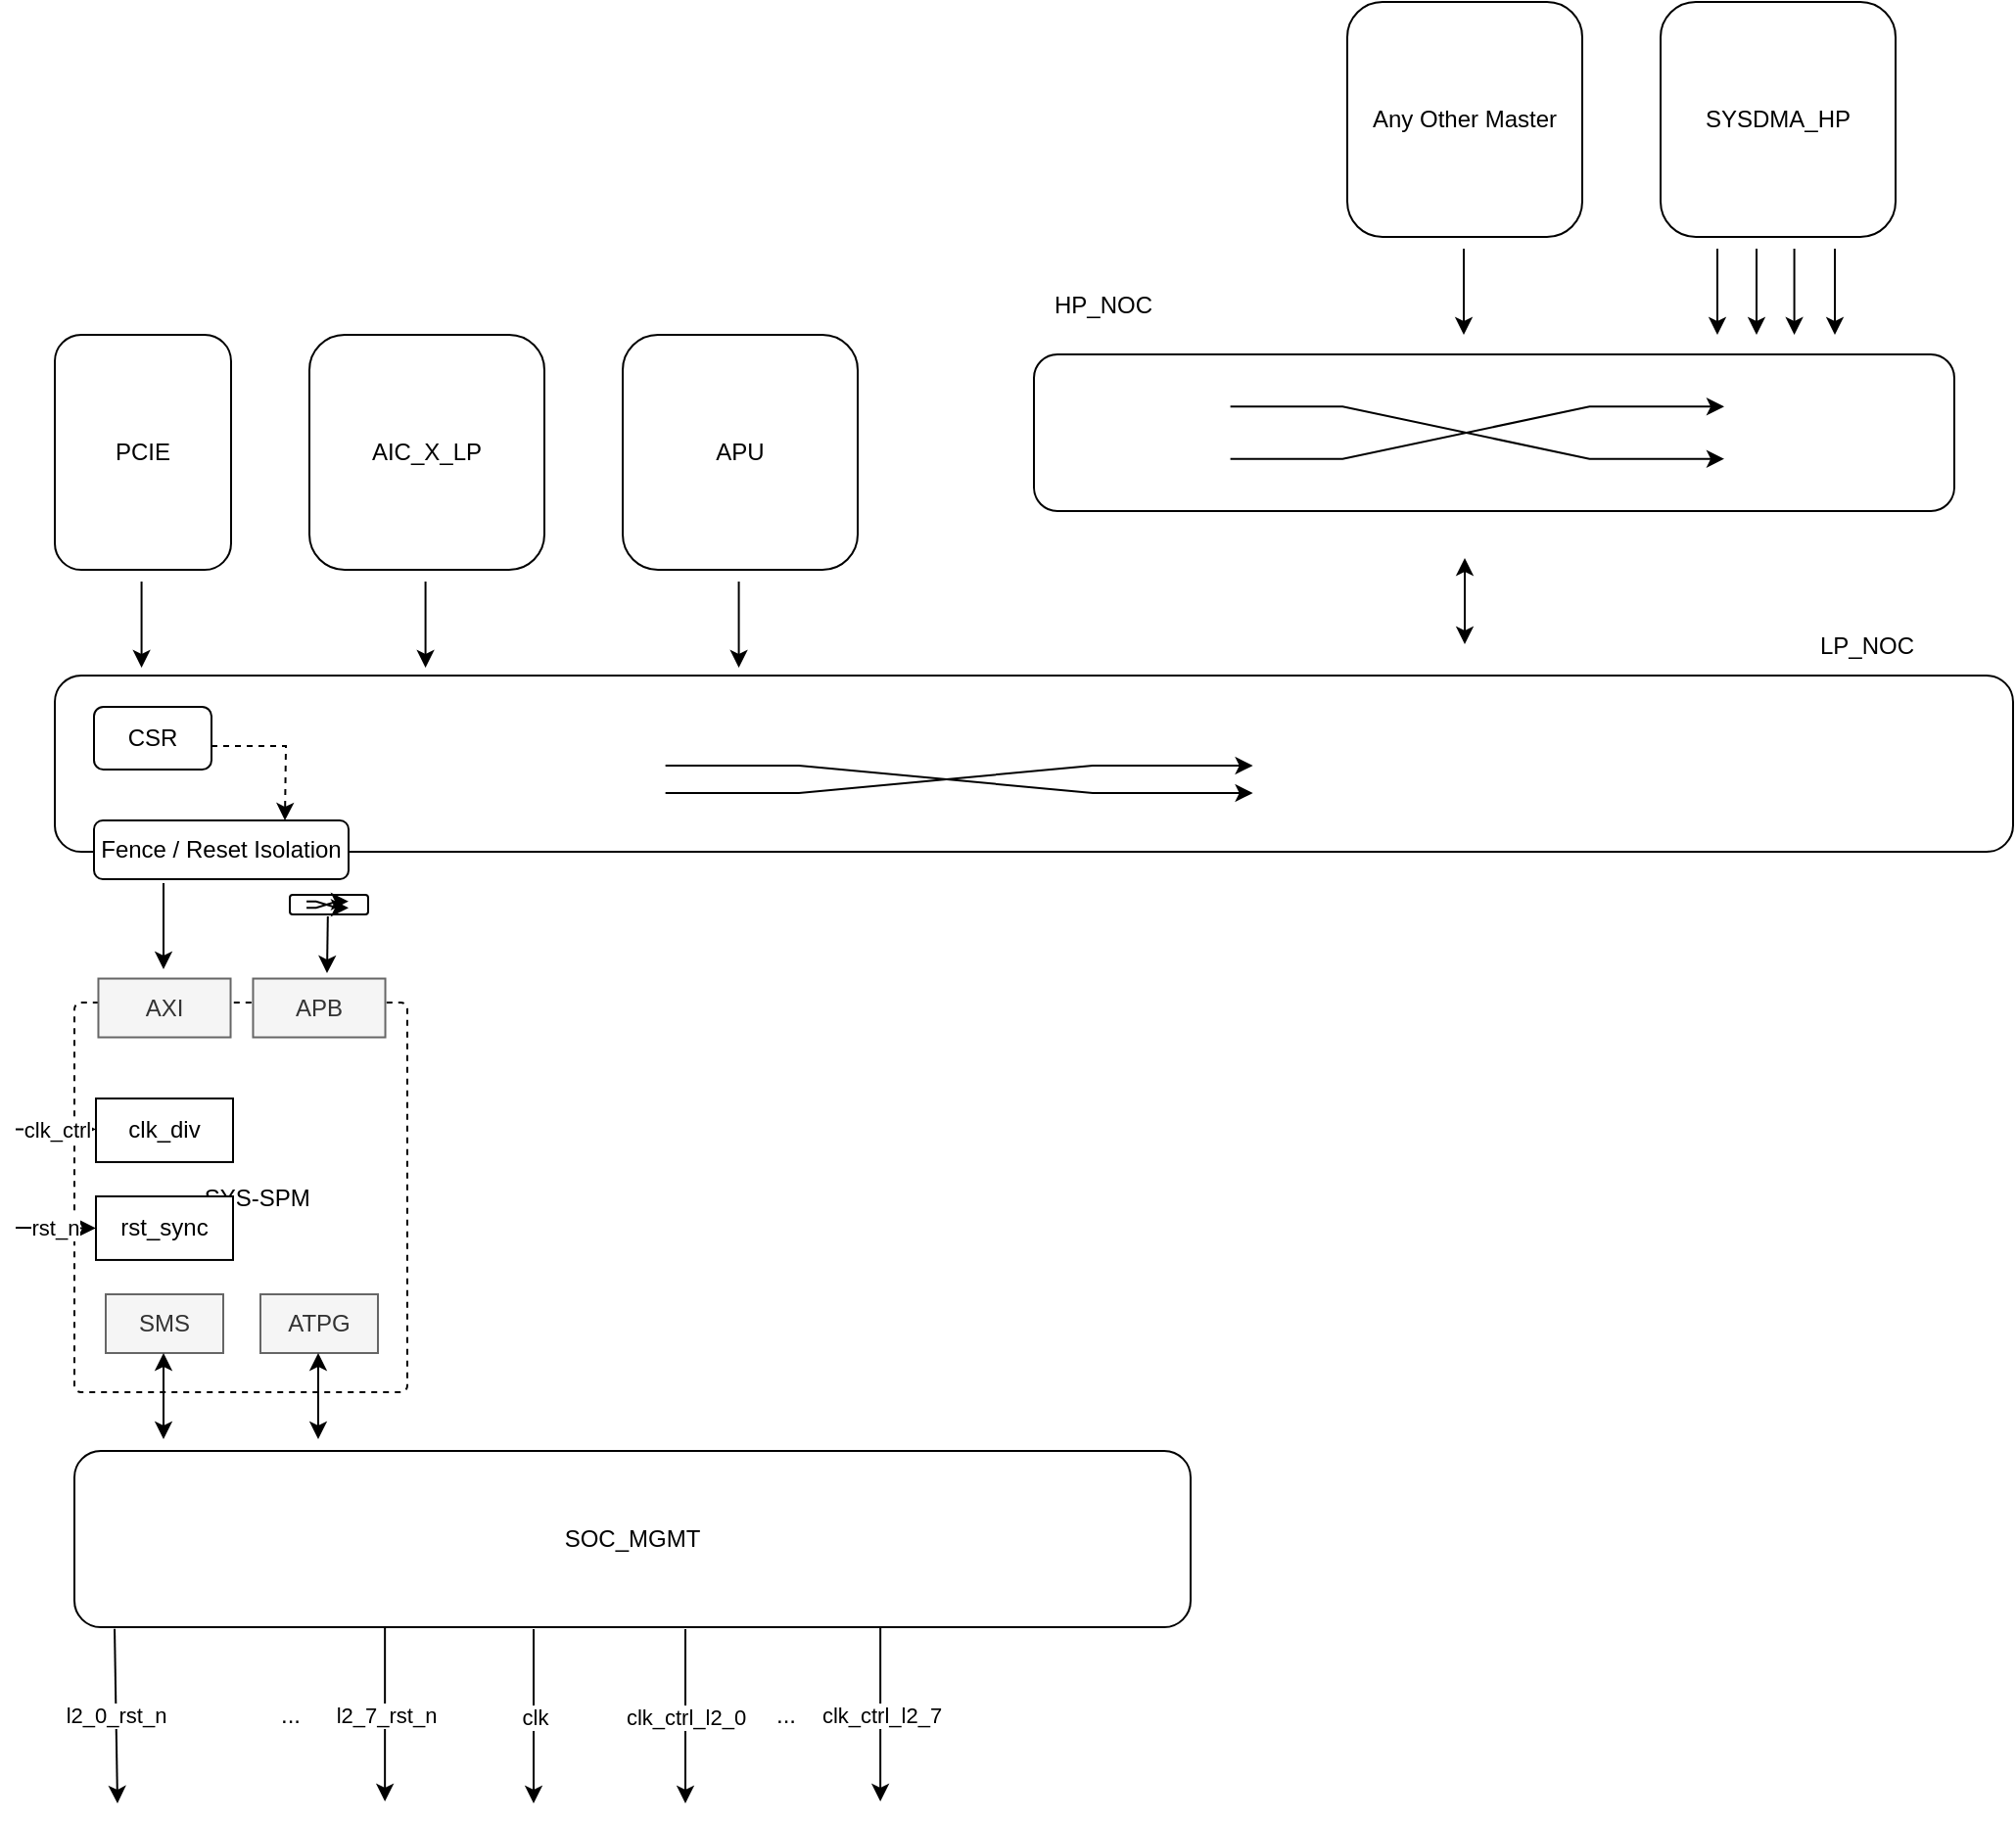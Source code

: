 <mxfile version="22.1.16" type="embed">
  <diagram id="-MMOATbf8xOO0LAp_Jzy" name="Page-1">
    <mxGraphModel dx="-3182" dy="144" grid="1" gridSize="10" guides="1" tooltips="1" connect="1" arrows="1" fold="1" page="1" pageScale="1" pageWidth="827" pageHeight="1169" math="0" shadow="0">
      <root>
        <mxCell id="0" />
        <mxCell id="1" parent="0" />
        <mxCell id="PPdJd8WWSymhc-jwU00T-1" value="" style="rounded=1;whiteSpace=wrap;html=1;" vertex="1" parent="1">
          <mxGeometry x="5830" y="2664" width="1000" height="90" as="geometry" />
        </mxCell>
        <mxCell id="PPdJd8WWSymhc-jwU00T-2" value="" style="group" connectable="0" vertex="1" parent="1">
          <mxGeometry x="6210" y="2710" width="150" height="14" as="geometry" />
        </mxCell>
        <mxCell id="PPdJd8WWSymhc-jwU00T-3" value="" style="endArrow=classic;html=1;rounded=0;" edge="1" parent="PPdJd8WWSymhc-jwU00T-2">
          <mxGeometry width="50" height="50" relative="1" as="geometry">
            <mxPoint x="-68.182" as="sourcePoint" />
            <mxPoint x="231.818" y="14" as="targetPoint" />
            <Array as="points">
              <mxPoint />
              <mxPoint x="150" y="14" />
            </Array>
          </mxGeometry>
        </mxCell>
        <mxCell id="PPdJd8WWSymhc-jwU00T-4" value="" style="endArrow=classic;html=1;rounded=0;" edge="1" parent="PPdJd8WWSymhc-jwU00T-2">
          <mxGeometry width="50" height="50" relative="1" as="geometry">
            <mxPoint x="-68.182" y="14" as="sourcePoint" />
            <mxPoint x="231.818" as="targetPoint" />
            <Array as="points">
              <mxPoint y="14" />
              <mxPoint x="150" />
            </Array>
          </mxGeometry>
        </mxCell>
        <mxCell id="PPdJd8WWSymhc-jwU00T-5" value="Fence / Reset Isolation" style="rounded=1;whiteSpace=wrap;html=1;" vertex="1" parent="1">
          <mxGeometry x="5850" y="2738" width="130" height="30" as="geometry" />
        </mxCell>
        <mxCell id="PPdJd8WWSymhc-jwU00T-13" value="PCIE" style="rounded=1;whiteSpace=wrap;html=1;" vertex="1" parent="1">
          <mxGeometry x="5830" y="2490" width="90" height="120" as="geometry" />
        </mxCell>
        <mxCell id="PPdJd8WWSymhc-jwU00T-14" value="AIC_X_LP" style="rounded=1;whiteSpace=wrap;html=1;" vertex="1" parent="1">
          <mxGeometry x="5960" y="2490" width="120" height="120" as="geometry" />
        </mxCell>
        <mxCell id="PPdJd8WWSymhc-jwU00T-15" value="APU" style="rounded=1;whiteSpace=wrap;html=1;" vertex="1" parent="1">
          <mxGeometry x="6120" y="2490" width="120" height="120" as="geometry" />
        </mxCell>
        <mxCell id="PPdJd8WWSymhc-jwU00T-18" value="SYSDMA_HP" style="rounded=1;whiteSpace=wrap;html=1;" vertex="1" parent="1">
          <mxGeometry x="6650" y="2320" width="120" height="120" as="geometry" />
        </mxCell>
        <mxCell id="PPdJd8WWSymhc-jwU00T-19" value="Any Other Master" style="rounded=1;whiteSpace=wrap;html=1;" vertex="1" parent="1">
          <mxGeometry x="6490" y="2320" width="120" height="120" as="geometry" />
        </mxCell>
        <mxCell id="PPdJd8WWSymhc-jwU00T-20" value="" style="group" connectable="0" vertex="1" parent="1">
          <mxGeometry x="6330" y="2500" width="470" height="80" as="geometry" />
        </mxCell>
        <mxCell id="PPdJd8WWSymhc-jwU00T-21" value="" style="rounded=1;whiteSpace=wrap;html=1;" vertex="1" parent="PPdJd8WWSymhc-jwU00T-20">
          <mxGeometry width="470.0" height="80" as="geometry" />
        </mxCell>
        <mxCell id="PPdJd8WWSymhc-jwU00T-22" value="" style="group" connectable="0" vertex="1" parent="PPdJd8WWSymhc-jwU00T-20">
          <mxGeometry x="157.622" y="26.667" width="126.098" height="26.667" as="geometry" />
        </mxCell>
        <mxCell id="PPdJd8WWSymhc-jwU00T-23" value="" style="endArrow=classic;html=1;rounded=0;" edge="1" parent="PPdJd8WWSymhc-jwU00T-22">
          <mxGeometry width="50" height="50" relative="1" as="geometry">
            <mxPoint x="-57.317" as="sourcePoint" />
            <mxPoint x="194.878" y="26.667" as="targetPoint" />
            <Array as="points">
              <mxPoint />
              <mxPoint x="126.098" y="26.667" />
            </Array>
          </mxGeometry>
        </mxCell>
        <mxCell id="PPdJd8WWSymhc-jwU00T-24" value="" style="endArrow=classic;html=1;rounded=0;" edge="1" parent="PPdJd8WWSymhc-jwU00T-22">
          <mxGeometry width="50" height="50" relative="1" as="geometry">
            <mxPoint x="-57.317" y="26.667" as="sourcePoint" />
            <mxPoint x="194.878" as="targetPoint" />
            <Array as="points">
              <mxPoint y="26.667" />
              <mxPoint x="126.098" />
            </Array>
          </mxGeometry>
        </mxCell>
        <mxCell id="PPdJd8WWSymhc-jwU00T-25" value="" style="endArrow=classic;html=1;rounded=0;fontColor=#000000;startArrow=classic;startFill=1;exitX=0;exitY=0.5;exitDx=0;exitDy=0;" edge="1" parent="1">
          <mxGeometry width="50" height="50" relative="1" as="geometry">
            <mxPoint x="6550" y="2648" as="sourcePoint" />
            <mxPoint x="6550" y="2604" as="targetPoint" />
          </mxGeometry>
        </mxCell>
        <mxCell id="PPdJd8WWSymhc-jwU00T-27" value="" style="endArrow=none;html=1;rounded=0;fontColor=#000000;startArrow=classic;startFill=1;exitX=0;exitY=0.5;exitDx=0;exitDy=0;endFill=0;" edge="1" parent="1">
          <mxGeometry width="50" height="50" relative="1" as="geometry">
            <mxPoint x="5874.29" y="2660" as="sourcePoint" />
            <mxPoint x="5874.29" y="2616" as="targetPoint" />
          </mxGeometry>
        </mxCell>
        <mxCell id="PPdJd8WWSymhc-jwU00T-28" value="" style="endArrow=none;html=1;rounded=0;fontColor=#000000;startArrow=classic;startFill=1;exitX=0;exitY=0.5;exitDx=0;exitDy=0;endFill=0;" edge="1" parent="1">
          <mxGeometry width="50" height="50" relative="1" as="geometry">
            <mxPoint x="6019.29" y="2660" as="sourcePoint" />
            <mxPoint x="6019.29" y="2616" as="targetPoint" />
          </mxGeometry>
        </mxCell>
        <mxCell id="PPdJd8WWSymhc-jwU00T-29" value="" style="endArrow=none;html=1;rounded=0;fontColor=#000000;startArrow=classic;startFill=1;exitX=0;exitY=0.5;exitDx=0;exitDy=0;endFill=0;" edge="1" parent="1">
          <mxGeometry width="50" height="50" relative="1" as="geometry">
            <mxPoint x="6179.29" y="2660" as="sourcePoint" />
            <mxPoint x="6179.29" y="2616" as="targetPoint" />
          </mxGeometry>
        </mxCell>
        <mxCell id="PPdJd8WWSymhc-jwU00T-32" value="" style="endArrow=none;html=1;rounded=0;fontColor=#000000;startArrow=classic;startFill=1;exitX=0;exitY=0.5;exitDx=0;exitDy=0;endFill=0;" edge="1" parent="1">
          <mxGeometry width="50" height="50" relative="1" as="geometry">
            <mxPoint x="6718.29" y="2490" as="sourcePoint" />
            <mxPoint x="6718.29" y="2446" as="targetPoint" />
          </mxGeometry>
        </mxCell>
        <mxCell id="PPdJd8WWSymhc-jwU00T-33" value="" style="endArrow=none;html=1;rounded=0;fontColor=#000000;startArrow=classic;startFill=1;exitX=0;exitY=0.5;exitDx=0;exitDy=0;endFill=0;" edge="1" parent="1">
          <mxGeometry width="50" height="50" relative="1" as="geometry">
            <mxPoint x="6739" y="2490" as="sourcePoint" />
            <mxPoint x="6739" y="2446" as="targetPoint" />
          </mxGeometry>
        </mxCell>
        <mxCell id="PPdJd8WWSymhc-jwU00T-34" value="" style="endArrow=none;html=1;rounded=0;fontColor=#000000;startArrow=classic;startFill=1;exitX=0;exitY=0.5;exitDx=0;exitDy=0;endFill=0;" edge="1" parent="1">
          <mxGeometry width="50" height="50" relative="1" as="geometry">
            <mxPoint x="6699" y="2490" as="sourcePoint" />
            <mxPoint x="6699" y="2446" as="targetPoint" />
          </mxGeometry>
        </mxCell>
        <mxCell id="PPdJd8WWSymhc-jwU00T-35" value="" style="endArrow=none;html=1;rounded=0;fontColor=#000000;startArrow=classic;startFill=1;exitX=0;exitY=0.5;exitDx=0;exitDy=0;endFill=0;" edge="1" parent="1">
          <mxGeometry width="50" height="50" relative="1" as="geometry">
            <mxPoint x="6679" y="2490" as="sourcePoint" />
            <mxPoint x="6679" y="2446" as="targetPoint" />
          </mxGeometry>
        </mxCell>
        <mxCell id="PPdJd8WWSymhc-jwU00T-36" value="HP_NOC" style="text;html=1;align=center;verticalAlign=middle;resizable=0;points=[];autosize=1;strokeColor=none;fillColor=none;" vertex="1" parent="1">
          <mxGeometry x="6330" y="2460" width="70" height="30" as="geometry" />
        </mxCell>
        <mxCell id="PPdJd8WWSymhc-jwU00T-37" value="LP_NOC" style="text;html=1;align=center;verticalAlign=middle;resizable=0;points=[];autosize=1;strokeColor=none;fillColor=none;" vertex="1" parent="1">
          <mxGeometry x="6720" y="2634" width="70" height="30" as="geometry" />
        </mxCell>
        <mxCell id="PPdJd8WWSymhc-jwU00T-38" value="SOC_MGMT" style="rounded=1;whiteSpace=wrap;html=1;" vertex="1" parent="1">
          <mxGeometry x="5840" y="3060" width="570" height="90" as="geometry" />
        </mxCell>
        <mxCell id="PPdJd8WWSymhc-jwU00T-39" value="CSR" style="rounded=1;whiteSpace=wrap;html=1;" vertex="1" parent="1">
          <mxGeometry x="5850" y="2680" width="60" height="32" as="geometry" />
        </mxCell>
        <mxCell id="PPdJd8WWSymhc-jwU00T-40" value="" style="endArrow=classic;html=1;rounded=0;entryX=0.75;entryY=0;entryDx=0;entryDy=0;dashed=1;" edge="1" parent="1" target="PPdJd8WWSymhc-jwU00T-5">
          <mxGeometry width="50" height="50" relative="1" as="geometry">
            <mxPoint x="5910" y="2700" as="sourcePoint" />
            <mxPoint x="5960" y="2650" as="targetPoint" />
            <Array as="points">
              <mxPoint x="5948" y="2700" />
            </Array>
          </mxGeometry>
        </mxCell>
        <mxCell id="PPdJd8WWSymhc-jwU00T-43" value="l2_0_rst_n" style="endArrow=classic;html=1;rounded=0;fontColor=#000000;exitX=0.036;exitY=1.01;exitDx=0;exitDy=0;exitPerimeter=0;" edge="1" parent="1" source="PPdJd8WWSymhc-jwU00T-38">
          <mxGeometry width="50" height="50" relative="1" as="geometry">
            <mxPoint x="5810" y="2960" as="sourcePoint" />
            <mxPoint x="5862" y="3240" as="targetPoint" />
          </mxGeometry>
        </mxCell>
        <mxCell id="PPdJd8WWSymhc-jwU00T-44" value="l2_7_rst_n" style="endArrow=classic;html=1;rounded=0;fontColor=#000000;exitX=0.036;exitY=1.01;exitDx=0;exitDy=0;exitPerimeter=0;" edge="1" parent="1">
          <mxGeometry width="50" height="50" relative="1" as="geometry">
            <mxPoint x="5998.57" y="3150" as="sourcePoint" />
            <mxPoint x="5998.57" y="3239" as="targetPoint" />
          </mxGeometry>
        </mxCell>
        <mxCell id="PPdJd8WWSymhc-jwU00T-45" value="..." style="text;html=1;align=center;verticalAlign=middle;resizable=0;points=[];autosize=1;strokeColor=none;fillColor=none;" vertex="1" parent="1">
          <mxGeometry x="5935" y="3180" width="30" height="30" as="geometry" />
        </mxCell>
        <mxCell id="PPdJd8WWSymhc-jwU00T-46" value="clk" style="endArrow=classic;html=1;rounded=0;fontColor=#000000;exitX=0.036;exitY=1.01;exitDx=0;exitDy=0;exitPerimeter=0;" edge="1" parent="1">
          <mxGeometry width="50" height="50" relative="1" as="geometry">
            <mxPoint x="6074.5" y="3151" as="sourcePoint" />
            <mxPoint x="6074.5" y="3240" as="targetPoint" />
          </mxGeometry>
        </mxCell>
        <mxCell id="PPdJd8WWSymhc-jwU00T-47" value="clk_ctrl_l2_0" style="endArrow=classic;html=1;rounded=0;fontColor=#000000;exitX=0.036;exitY=1.01;exitDx=0;exitDy=0;exitPerimeter=0;" edge="1" parent="1">
          <mxGeometry width="50" height="50" relative="1" as="geometry">
            <mxPoint x="6152" y="3151" as="sourcePoint" />
            <mxPoint x="6152" y="3240" as="targetPoint" />
          </mxGeometry>
        </mxCell>
        <mxCell id="PPdJd8WWSymhc-jwU00T-48" value="clk_ctrl_l2_7" style="endArrow=classic;html=1;rounded=0;fontColor=#000000;exitX=0.036;exitY=1.01;exitDx=0;exitDy=0;exitPerimeter=0;" edge="1" parent="1">
          <mxGeometry x="-0.005" width="50" height="50" relative="1" as="geometry">
            <mxPoint x="6251.57" y="3150" as="sourcePoint" />
            <mxPoint x="6251.57" y="3239" as="targetPoint" />
            <mxPoint as="offset" />
          </mxGeometry>
        </mxCell>
        <mxCell id="PPdJd8WWSymhc-jwU00T-49" value="..." style="text;html=1;align=center;verticalAlign=middle;resizable=0;points=[];autosize=1;strokeColor=none;fillColor=none;" vertex="1" parent="1">
          <mxGeometry x="6188" y="3180" width="30" height="30" as="geometry" />
        </mxCell>
        <mxCell id="PPdJd8WWSymhc-jwU00T-170" value="" style="group" connectable="0" vertex="1" parent="1">
          <mxGeometry x="5810" y="2770" width="200" height="284" as="geometry" />
        </mxCell>
        <mxCell id="PPdJd8WWSymhc-jwU00T-171" value="&amp;nbsp; &amp;nbsp; &amp;nbsp;SYS-SPM" style="rounded=1;whiteSpace=wrap;html=1;dashed=1;align=center;verticalAlign=middle;arcSize=2;container=0;" vertex="1" parent="PPdJd8WWSymhc-jwU00T-170">
          <mxGeometry x="30" y="61" width="170" height="199" as="geometry" />
        </mxCell>
        <mxCell id="PPdJd8WWSymhc-jwU00T-172" value="AXI" style="rounded=0;whiteSpace=wrap;html=1;horizontal=0;fillColor=#f5f5f5;strokeColor=#666666;rotation=90;fontColor=#333333;container=0;" vertex="1" parent="PPdJd8WWSymhc-jwU00T-170">
          <mxGeometry x="61" y="30" width="30" height="67.53" as="geometry" />
        </mxCell>
        <mxCell id="PPdJd8WWSymhc-jwU00T-173" value="rst_n" style="endArrow=classic;html=1;rounded=0;fontColor=#000000;entryX=0;entryY=0.5;entryDx=0;entryDy=0;" edge="1" parent="PPdJd8WWSymhc-jwU00T-170" target="PPdJd8WWSymhc-jwU00T-174">
          <mxGeometry width="50" height="50" relative="1" as="geometry">
            <mxPoint y="176" as="sourcePoint" />
            <mxPoint x="169.83" y="528" as="targetPoint" />
          </mxGeometry>
        </mxCell>
        <mxCell id="PPdJd8WWSymhc-jwU00T-174" value="rst_sync" style="whiteSpace=wrap;html=1;container=0;" vertex="1" parent="PPdJd8WWSymhc-jwU00T-170">
          <mxGeometry x="41" y="160" width="70" height="32.47" as="geometry" />
        </mxCell>
        <mxCell id="PPdJd8WWSymhc-jwU00T-175" value="SMS" style="rounded=0;whiteSpace=wrap;html=1;horizontal=0;fillColor=#f5f5f5;strokeColor=#666666;rotation=90;fontColor=#333333;container=0;" vertex="1" parent="PPdJd8WWSymhc-jwU00T-170">
          <mxGeometry x="61" y="195" width="30" height="60" as="geometry" />
        </mxCell>
        <mxCell id="PPdJd8WWSymhc-jwU00T-176" value="ATPG" style="rounded=0;whiteSpace=wrap;html=1;horizontal=0;fillColor=#f5f5f5;strokeColor=#666666;rotation=90;fontColor=#333333;container=0;" vertex="1" parent="PPdJd8WWSymhc-jwU00T-170">
          <mxGeometry x="140" y="195" width="30" height="60" as="geometry" />
        </mxCell>
        <mxCell id="PPdJd8WWSymhc-jwU00T-177" value="clk_div" style="whiteSpace=wrap;html=1;container=0;" vertex="1" parent="PPdJd8WWSymhc-jwU00T-170">
          <mxGeometry x="41" y="110" width="70" height="32.47" as="geometry" />
        </mxCell>
        <mxCell id="PPdJd8WWSymhc-jwU00T-178" value="" style="endArrow=classic;html=1;rounded=0;fontColor=#000000;startArrow=classic;startFill=1;exitX=0;exitY=0.5;exitDx=0;exitDy=0;" edge="1" parent="PPdJd8WWSymhc-jwU00T-170">
          <mxGeometry width="50" height="50" relative="1" as="geometry">
            <mxPoint x="75.5" y="284" as="sourcePoint" />
            <mxPoint x="75.5" y="240" as="targetPoint" />
          </mxGeometry>
        </mxCell>
        <mxCell id="PPdJd8WWSymhc-jwU00T-179" value="APB" style="rounded=0;whiteSpace=wrap;html=1;horizontal=0;fillColor=#f5f5f5;strokeColor=#666666;rotation=90;fontColor=#333333;container=0;" vertex="1" parent="PPdJd8WWSymhc-jwU00T-170">
          <mxGeometry x="140" y="30" width="30" height="67.53" as="geometry" />
        </mxCell>
        <mxCell id="PPdJd8WWSymhc-jwU00T-180" value="clk_ctrl" style="endArrow=classic;html=1;rounded=0;fontColor=#000000;entryX=0;entryY=0.5;entryDx=0;entryDy=0;" edge="1" parent="PPdJd8WWSymhc-jwU00T-170">
          <mxGeometry width="50" height="50" relative="1" as="geometry">
            <mxPoint y="125.73" as="sourcePoint" />
            <mxPoint x="41" y="125.73" as="targetPoint" />
          </mxGeometry>
        </mxCell>
        <mxCell id="PPdJd8WWSymhc-jwU00T-181" value="" style="endArrow=classic;html=1;rounded=0;fontColor=#000000;startArrow=classic;startFill=1;exitX=0;exitY=0.5;exitDx=0;exitDy=0;" edge="1" parent="PPdJd8WWSymhc-jwU00T-170">
          <mxGeometry width="50" height="50" relative="1" as="geometry">
            <mxPoint x="154.5" y="284" as="sourcePoint" />
            <mxPoint x="154.5" y="240" as="targetPoint" />
          </mxGeometry>
        </mxCell>
        <mxCell id="PPdJd8WWSymhc-jwU00T-182" value="" style="endArrow=none;html=1;rounded=0;fontColor=#000000;startArrow=classic;startFill=1;exitX=0;exitY=0.5;exitDx=0;exitDy=0;endFill=0;" edge="1" parent="PPdJd8WWSymhc-jwU00T-170">
          <mxGeometry width="50" height="50" relative="1" as="geometry">
            <mxPoint x="75.5" y="44" as="sourcePoint" />
            <mxPoint x="75.5" as="targetPoint" />
          </mxGeometry>
        </mxCell>
        <mxCell id="PPdJd8WWSymhc-jwU00T-183" value="" style="endArrow=none;html=1;rounded=0;fontColor=#000000;startArrow=classic;startFill=1;endFill=0;" edge="1" parent="PPdJd8WWSymhc-jwU00T-170">
          <mxGeometry width="50" height="50" relative="1" as="geometry">
            <mxPoint x="159" y="46" as="sourcePoint" />
            <mxPoint x="159.41" y="17" as="targetPoint" />
          </mxGeometry>
        </mxCell>
        <mxCell id="PPdJd8WWSymhc-jwU00T-184" value="" style="rounded=1;whiteSpace=wrap;html=1;container=0;" vertex="1" parent="PPdJd8WWSymhc-jwU00T-170">
          <mxGeometry x="140" y="6" width="40" height="10" as="geometry" />
        </mxCell>
        <mxCell id="PPdJd8WWSymhc-jwU00T-185" value="" style="endArrow=classic;html=1;rounded=0;" edge="1" parent="PPdJd8WWSymhc-jwU00T-170">
          <mxGeometry width="50" height="50" relative="1" as="geometry">
            <mxPoint x="148.537" y="9.333" as="sourcePoint" />
            <mxPoint x="170" y="12.667" as="targetPoint" />
            <Array as="points">
              <mxPoint x="153.415" y="9.333" />
              <mxPoint x="164.146" y="12.667" />
            </Array>
          </mxGeometry>
        </mxCell>
        <mxCell id="PPdJd8WWSymhc-jwU00T-186" value="" style="endArrow=classic;html=1;rounded=0;" edge="1" parent="PPdJd8WWSymhc-jwU00T-170">
          <mxGeometry width="50" height="50" relative="1" as="geometry">
            <mxPoint x="148.537" y="12.667" as="sourcePoint" />
            <mxPoint x="170" y="9.333" as="targetPoint" />
            <Array as="points">
              <mxPoint x="153.415" y="12.667" />
              <mxPoint x="164.146" y="9.333" />
            </Array>
          </mxGeometry>
        </mxCell>
        <mxCell id="PPdJd8WWSymhc-jwU00T-187" value="" style="endArrow=none;html=1;rounded=0;fontColor=#000000;startArrow=classic;startFill=1;exitX=0;exitY=0.5;exitDx=0;exitDy=0;endFill=0;" edge="1" parent="1">
          <mxGeometry width="50" height="50" relative="1" as="geometry">
            <mxPoint x="6549.5" y="2490" as="sourcePoint" />
            <mxPoint x="6549.5" y="2446" as="targetPoint" />
          </mxGeometry>
        </mxCell>
      </root>
    </mxGraphModel>
  </diagram>
</mxfile>
